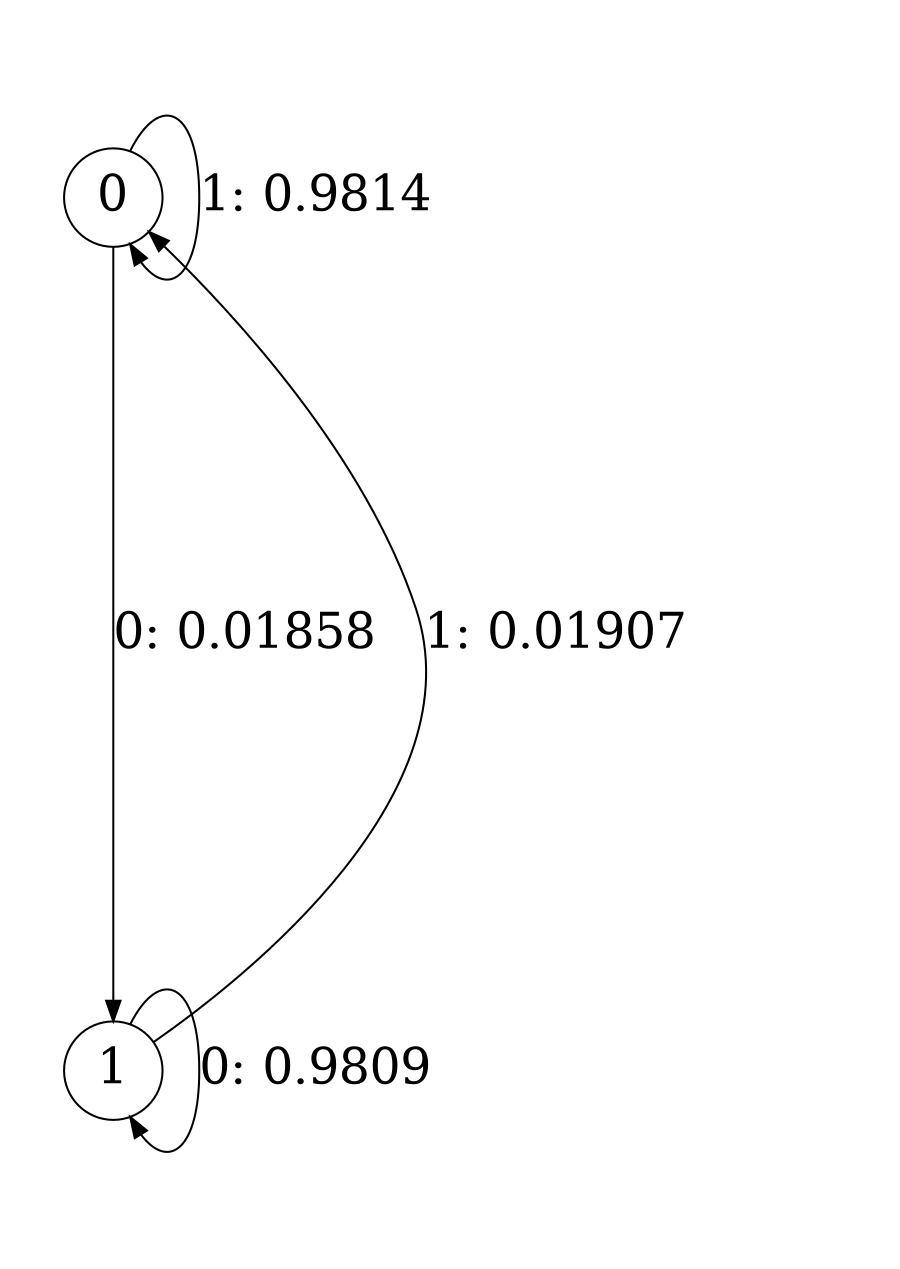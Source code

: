 digraph "ch3_face_grouped_df_L5" {
size = "6,8.5";
ratio = "fill";
node [shape = circle];
node [fontsize = 24];
edge [fontsize = 24];
0 -> 1 [label = "0: 0.01858  "];
0 -> 0 [label = "1: 0.9814   "];
1 -> 1 [label = "0: 0.9809   "];
1 -> 0 [label = "1: 0.01907  "];
}